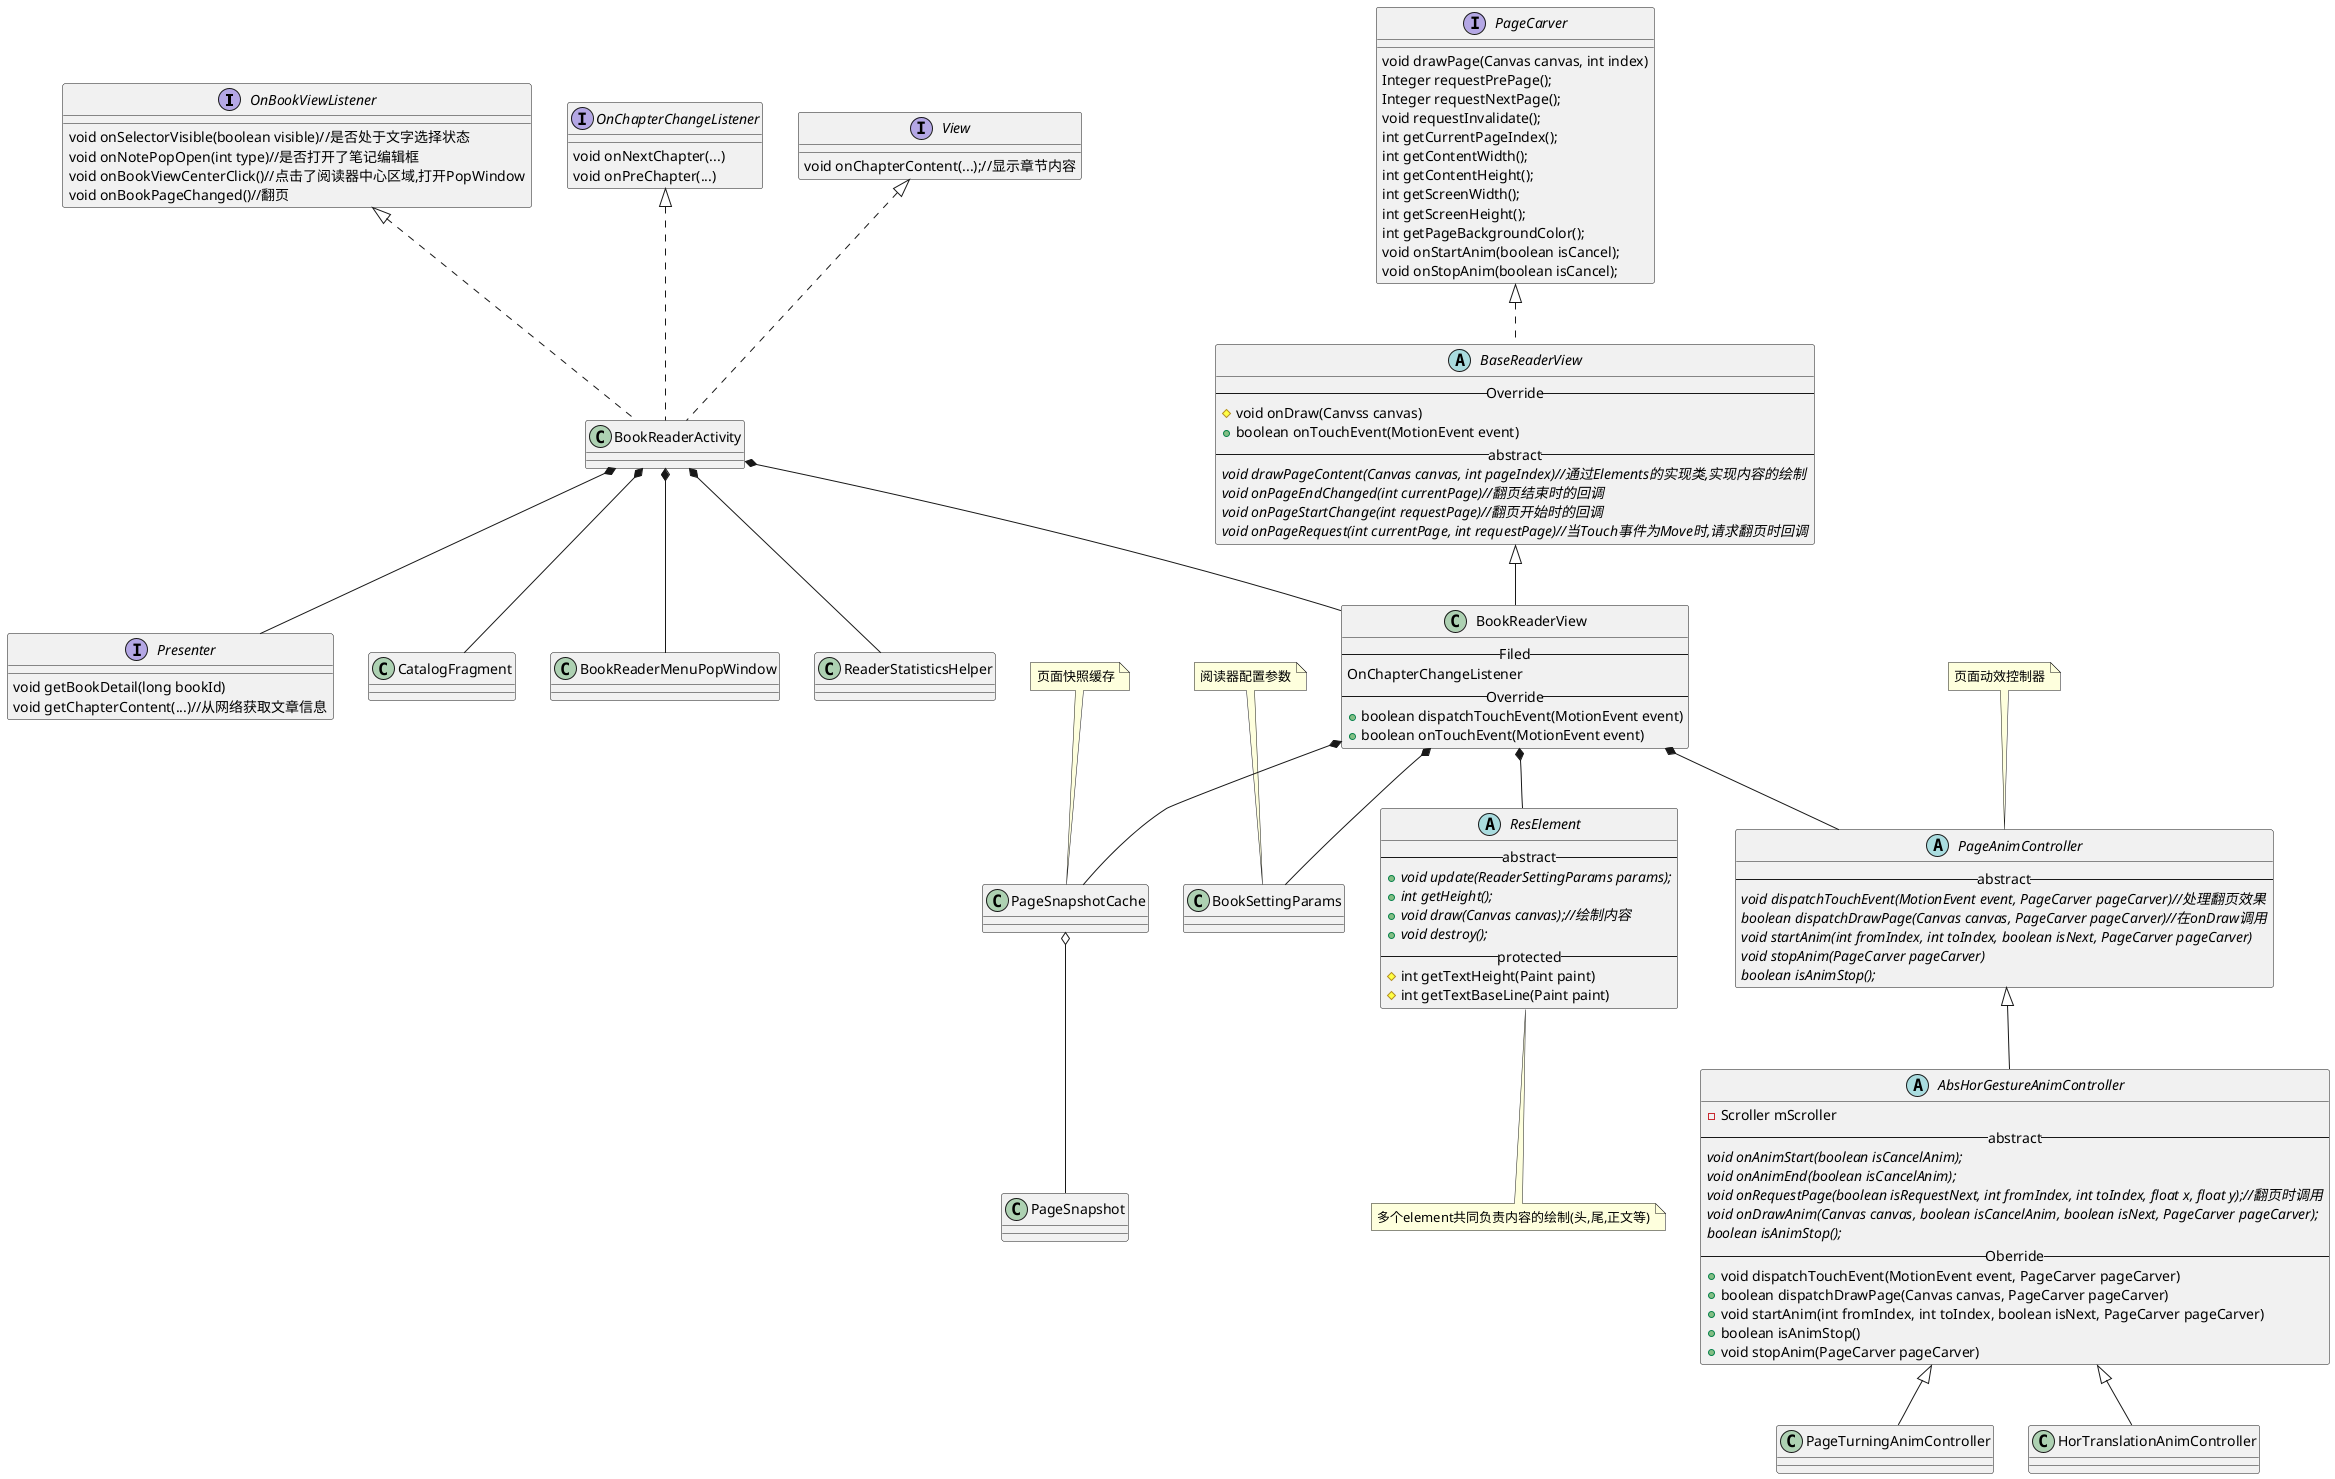 @startuml
interface OnBookViewListener{
  void onSelectorVisible(boolean visible)//是否处于文字选择状态
  void onNotePopOpen(int type)//是否打开了笔记编辑框
  void onBookViewCenterClick()//点击了阅读器中心区域,打开PopWindow
  void onBookPageChanged()//翻页
}

interface OnChapterChangeListener{
  void onNextChapter(...)
  void onPreChapter(...)
}
interface  Presenter{
  void getBookDetail(long bookId)
  void getChapterContent(...)//从网络获取文章信息
}

interface View{
  void onChapterContent(...);//显示章节内容
}

class BookReaderActivity
class CatalogFragment
class BookReaderMenuPopWindow
class ReaderStatisticsHelper

BookReaderActivity *-- BookReaderView
BookReaderActivity *-- CatalogFragment
BookReaderActivity *-- BookReaderMenuPopWindow
BookReaderActivity *-- ReaderStatisticsHelper
BookReaderActivity *-- Presenter

View <|.. BookReaderActivity
OnBookViewListener <|.. BookReaderActivity
OnChapterChangeListener <|.. BookReaderActivity

interface PageCarver{
  void drawPage(Canvas canvas, int index)
  Integer requestPrePage();
  Integer requestNextPage();
  void requestInvalidate();
  int getCurrentPageIndex();
  int getContentWidth();
  int getContentHeight();
  int getScreenWidth();
  int getScreenHeight();
  int getPageBackgroundColor();
  void onStartAnim(boolean isCancel);
  void onStopAnim(boolean isCancel);
}

class PageSnapshot
class PageSnapshotCache
note top:页面快照缓存
class BookReaderView{
  -- Filed --
  OnChapterChangeListener
  -- Override --
  + boolean dispatchTouchEvent(MotionEvent event)
  + boolean onTouchEvent(MotionEvent event)
}
class BookSettingParams
note top:阅读器配置参数
abstract class BaseReaderView{
  -- Override --
  # void onDraw(Canvss canvas)
  + boolean onTouchEvent(MotionEvent event)
  -- abstract --
  {abstract} void drawPageContent(Canvas canvas, int pageIndex)//通过Elements的实现类,实现内容的绘制
  {abstract} void onPageEndChanged(int currentPage)//翻页结束时的回调
  {abstract} void onPageStartChange(int requestPage)//翻页开始时的回调
  {abstract} void onPageRequest(int currentPage, int requestPage)//当Touch事件为Move时,请求翻页时回调
}

BaseReaderView <|-- BookReaderView

BookReaderView *-- BookSettingParams
BookReaderView *-- ResElement
BookReaderView *-- PageAnimController
BookReaderView *-- PageSnapshotCache

PageSnapshotCache o-- PageSnapshot
PageCarver <|.. BaseReaderView

abstract class ResElement{
  -- abstract --
  + {abstract} void update(ReaderSettingParams params);
  + {abstract} int getHeight();
  + {abstract} void draw(Canvas canvas);//绘制内容
  + {abstract} void destroy();
  -- protected --
  # int getTextHeight(Paint paint)
  # int getTextBaseLine(Paint paint)
}
note bottom:多个element共同负责内容的绘制(头,尾,正文等)


abstract class PageAnimController{
  -- abstract --
  {abstract} void dispatchTouchEvent(MotionEvent event, PageCarver pageCarver)//处理翻页效果
  {abstract} boolean dispatchDrawPage(Canvas canvas, PageCarver pageCarver)//在onDraw调用
  {abstract} void startAnim(int fromIndex, int toIndex, boolean isNext, PageCarver pageCarver)
  {abstract} void stopAnim(PageCarver pageCarver)
  {abstract} boolean isAnimStop();
}
note top:页面动效控制器

abstract class AbsHorGestureAnimController{
  - Scroller mScroller
  -- abstract --
  {abstract} void onAnimStart(boolean isCancelAnim);
  {abstract} void onAnimEnd(boolean isCancelAnim);
  {abstract} void onRequestPage(boolean isRequestNext, int fromIndex, int toIndex, float x, float y);//翻页时调用
  {abstract} void onDrawAnim(Canvas canvas, boolean isCancelAnim, boolean isNext, PageCarver pageCarver);
  {abstract} boolean isAnimStop();
  -- Oberride --
  + void dispatchTouchEvent(MotionEvent event, PageCarver pageCarver)
  + boolean dispatchDrawPage(Canvas canvas, PageCarver pageCarver)
  + void startAnim(int fromIndex, int toIndex, boolean isNext, PageCarver pageCarver)
  + boolean isAnimStop()
  + void stopAnim(PageCarver pageCarver)
}
class PageTurningAnimController
class HorTranslationAnimController

PageAnimController <|-- AbsHorGestureAnimController

AbsHorGestureAnimController <|-- PageTurningAnimController
AbsHorGestureAnimController <|-- HorTranslationAnimController
@enduml